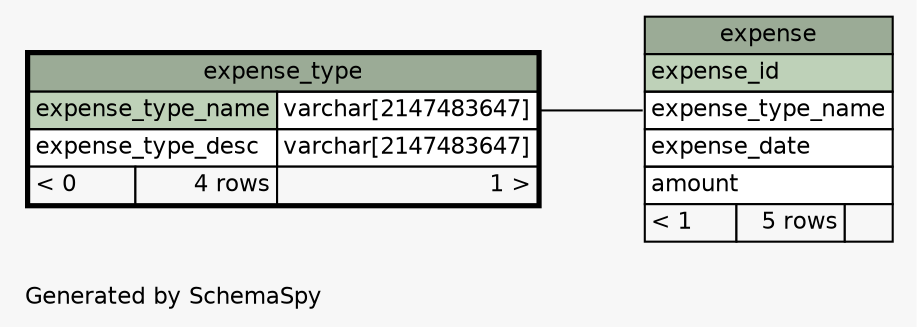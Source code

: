 // dot 2.20.3 on Windows XP 5.1
// SchemaSpy rev 514
digraph "oneDegreeRelationshipsDiagram" {
  graph [
    rankdir="RL"
    bgcolor="#f7f7f7"
    label="\nGenerated by SchemaSpy"
    labeljust="l"
    nodesep="0.18"
    ranksep="0.46"
    fontname="Helvetica"
    fontsize="11"
  ];
  node [
    fontname="Helvetica"
    fontsize="11"
    shape="plaintext"
  ];
  edge [
    arrowsize="0.8"
  ];
  "expense":"expense_type_name":w -> "expense_type":"expense_type_name.type":e [arrowhead=none arrowtail=crowodot];
  "expense" [
    label=<
    <TABLE BORDER="0" CELLBORDER="1" CELLSPACING="0" BGCOLOR="#ffffff">
      <TR><TD COLSPAN="3" BGCOLOR="#9bab96" ALIGN="CENTER">expense</TD></TR>
      <TR><TD PORT="expense_id" COLSPAN="3" BGCOLOR="#bed1b8" ALIGN="LEFT">expense_id</TD></TR>
      <TR><TD PORT="expense_type_name" COLSPAN="3" ALIGN="LEFT">expense_type_name</TD></TR>
      <TR><TD PORT="expense_date" COLSPAN="3" ALIGN="LEFT">expense_date</TD></TR>
      <TR><TD PORT="amount" COLSPAN="3" ALIGN="LEFT">amount</TD></TR>
      <TR><TD ALIGN="LEFT" BGCOLOR="#f7f7f7">&lt; 1</TD><TD ALIGN="RIGHT" BGCOLOR="#f7f7f7">5 rows</TD><TD ALIGN="RIGHT" BGCOLOR="#f7f7f7">  </TD></TR>
    </TABLE>>
    URL="expense.html"
    tooltip="expense"
  ];
  "expense_type" [
    label=<
    <TABLE BORDER="2" CELLBORDER="1" CELLSPACING="0" BGCOLOR="#ffffff">
      <TR><TD COLSPAN="3" BGCOLOR="#9bab96" ALIGN="CENTER">expense_type</TD></TR>
      <TR><TD PORT="expense_type_name" COLSPAN="2" BGCOLOR="#bed1b8" ALIGN="LEFT">expense_type_name</TD><TD PORT="expense_type_name.type" ALIGN="LEFT">varchar[2147483647]</TD></TR>
      <TR><TD PORT="expense_type_desc" COLSPAN="2" ALIGN="LEFT">expense_type_desc</TD><TD PORT="expense_type_desc.type" ALIGN="LEFT">varchar[2147483647]</TD></TR>
      <TR><TD ALIGN="LEFT" BGCOLOR="#f7f7f7">&lt; 0</TD><TD ALIGN="RIGHT" BGCOLOR="#f7f7f7">4 rows</TD><TD ALIGN="RIGHT" BGCOLOR="#f7f7f7">1 &gt;</TD></TR>
    </TABLE>>
    URL="expense_type.html"
    tooltip="expense_type"
  ];
}
